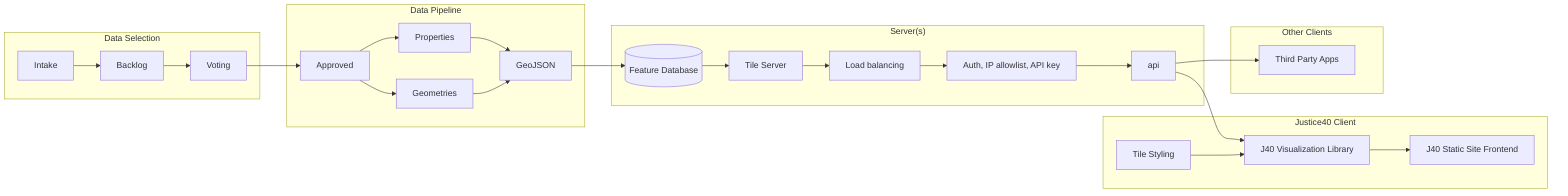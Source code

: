 graph LR
    subgraph ds["Data Selection"]
    Intake --> Backlog --> Voting
    end
    subgraph dp["Data Pipeline"]
    Voting --> Approved
    Approved --> Properties
    Approved --> Geometries
    Properties --> GeoJSON
    Geometries --> GeoJSON
    end
    subgraph s["Server(s)"]
    GeoJSON --> db[("Feature Database")]
    db --> tileserv["Tile Server"]
    tileserv --> lb["Load balancing"]
    lb --> auth["Auth, IP allowlist, API key"]
    auth --> api
    end
    subgraph j40["Justice40 Client"]
    api --> vl["J40 Visualization Library"]
    ts["Tile Styling"] --> vl
    vl --> fe["J40 Static Site Frontend"]
    end
    subgraph oc["Other Clients"]
    api --> 3p["Third Party Apps"]
    end